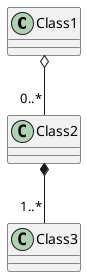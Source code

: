 @startuml

class Class1 {
}
class Class2 {
}
class Class3 {
}

Class1  o-- "0..*" Class2
Class2  *-- "1..*" Class3

@enduml

